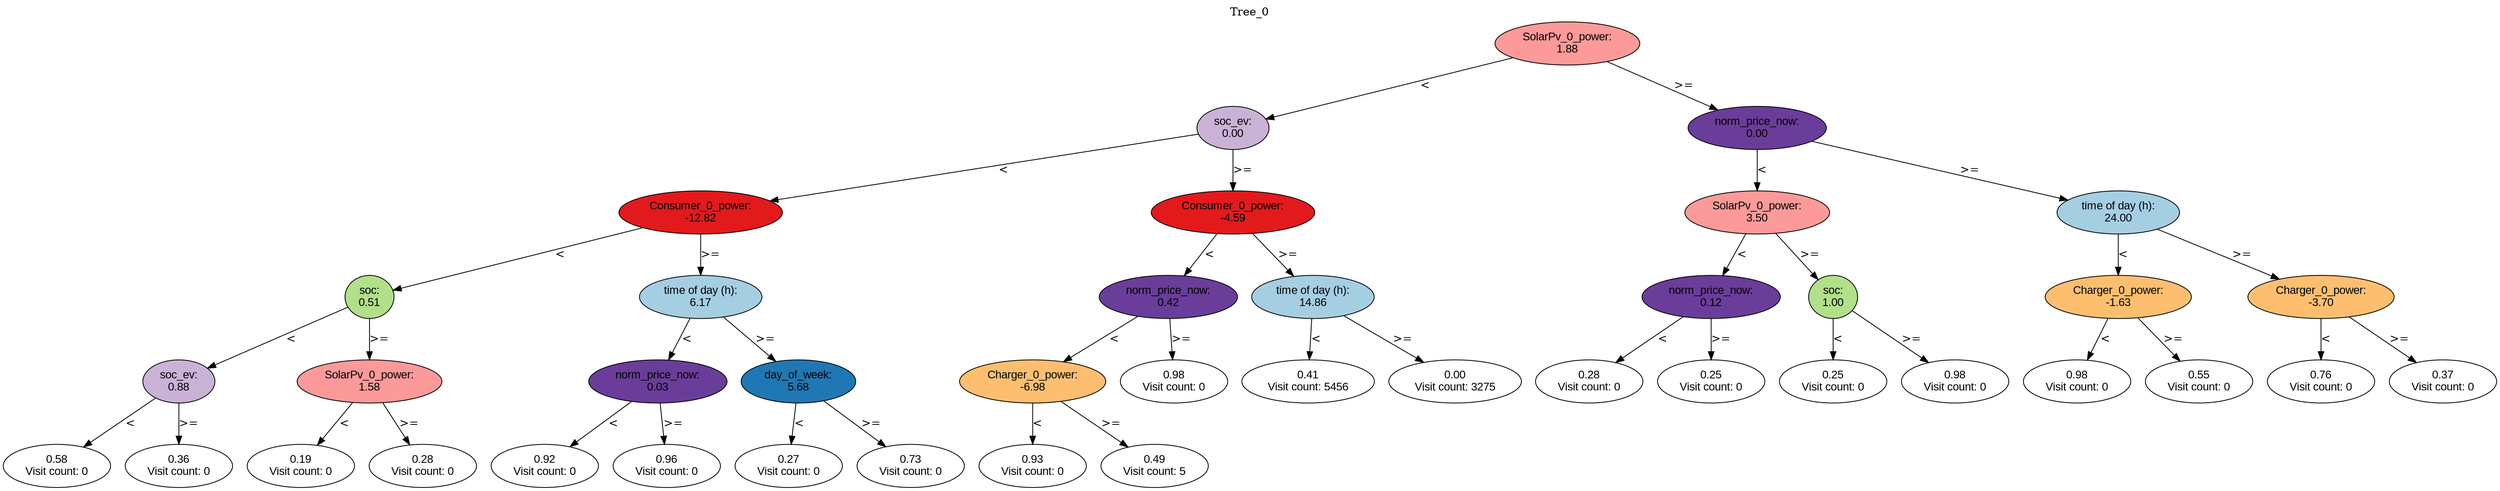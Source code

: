 digraph BST {
    node [fontname="Arial" style=filled colorscheme=paired12];
    0 [ label = "SolarPv_0_power:
1.88" fillcolor=5];
    1 [ label = "soc_ev:
0.00" fillcolor=9];
    2 [ label = "Consumer_0_power:
-12.82" fillcolor=6];
    3 [ label = "soc:
0.51" fillcolor=3];
    4 [ label = "soc_ev:
0.88" fillcolor=9];
    5 [ label = "0.58
Visit count: 0" fillcolor=white];
    6 [ label = "0.36
Visit count: 0" fillcolor=white];
    7 [ label = "SolarPv_0_power:
1.58" fillcolor=5];
    8 [ label = "0.19
Visit count: 0" fillcolor=white];
    9 [ label = "0.28
Visit count: 0" fillcolor=white];
    10 [ label = "time of day (h):
6.17" fillcolor=1];
    11 [ label = "norm_price_now:
0.03" fillcolor=10];
    12 [ label = "0.92
Visit count: 0" fillcolor=white];
    13 [ label = "0.96
Visit count: 0" fillcolor=white];
    14 [ label = "day_of_week:
5.68" fillcolor=2];
    15 [ label = "0.27
Visit count: 0" fillcolor=white];
    16 [ label = "0.73
Visit count: 0" fillcolor=white];
    17 [ label = "Consumer_0_power:
-4.59" fillcolor=6];
    18 [ label = "norm_price_now:
0.42" fillcolor=10];
    19 [ label = "Charger_0_power:
-6.98" fillcolor=7];
    20 [ label = "0.93
Visit count: 0" fillcolor=white];
    21 [ label = "0.49
Visit count: 5" fillcolor=white];
    22 [ label = "0.98
Visit count: 0" fillcolor=white];
    23 [ label = "time of day (h):
14.86" fillcolor=1];
    24 [ label = "0.41
Visit count: 5456" fillcolor=white];
    25 [ label = "0.00
Visit count: 3275" fillcolor=white];
    26 [ label = "norm_price_now:
0.00" fillcolor=10];
    27 [ label = "SolarPv_0_power:
3.50" fillcolor=5];
    28 [ label = "norm_price_now:
0.12" fillcolor=10];
    29 [ label = "0.28
Visit count: 0" fillcolor=white];
    30 [ label = "0.25
Visit count: 0" fillcolor=white];
    31 [ label = "soc:
1.00" fillcolor=3];
    32 [ label = "0.25
Visit count: 0" fillcolor=white];
    33 [ label = "0.98
Visit count: 0" fillcolor=white];
    34 [ label = "time of day (h):
24.00" fillcolor=1];
    35 [ label = "Charger_0_power:
-1.63" fillcolor=7];
    36 [ label = "0.98
Visit count: 0" fillcolor=white];
    37 [ label = "0.55
Visit count: 0" fillcolor=white];
    38 [ label = "Charger_0_power:
-3.70" fillcolor=7];
    39 [ label = "0.76
Visit count: 0" fillcolor=white];
    40 [ label = "0.37
Visit count: 0" fillcolor=white];

    0  -> 1[ label = "<"];
    0  -> 26[ label = ">="];
    1  -> 2[ label = "<"];
    1  -> 17[ label = ">="];
    2  -> 3[ label = "<"];
    2  -> 10[ label = ">="];
    3  -> 4[ label = "<"];
    3  -> 7[ label = ">="];
    4  -> 5[ label = "<"];
    4  -> 6[ label = ">="];
    7  -> 8[ label = "<"];
    7  -> 9[ label = ">="];
    10  -> 11[ label = "<"];
    10  -> 14[ label = ">="];
    11  -> 12[ label = "<"];
    11  -> 13[ label = ">="];
    14  -> 15[ label = "<"];
    14  -> 16[ label = ">="];
    17  -> 18[ label = "<"];
    17  -> 23[ label = ">="];
    18  -> 19[ label = "<"];
    18  -> 22[ label = ">="];
    19  -> 20[ label = "<"];
    19  -> 21[ label = ">="];
    23  -> 24[ label = "<"];
    23  -> 25[ label = ">="];
    26  -> 27[ label = "<"];
    26  -> 34[ label = ">="];
    27  -> 28[ label = "<"];
    27  -> 31[ label = ">="];
    28  -> 29[ label = "<"];
    28  -> 30[ label = ">="];
    31  -> 32[ label = "<"];
    31  -> 33[ label = ">="];
    34  -> 35[ label = "<"];
    34  -> 38[ label = ">="];
    35  -> 36[ label = "<"];
    35  -> 37[ label = ">="];
    38  -> 39[ label = "<"];
    38  -> 40[ label = ">="];

    labelloc="t";
    label="Tree_0";
}